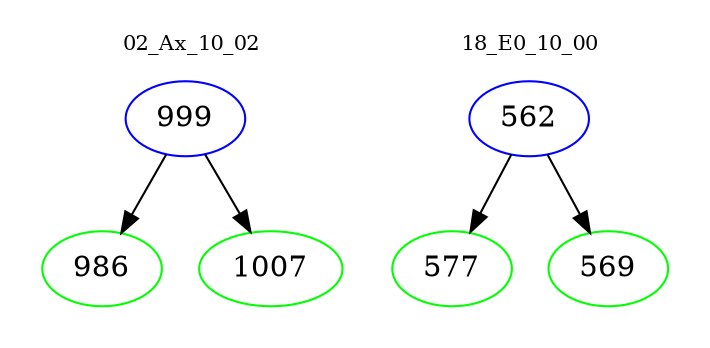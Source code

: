 digraph{
subgraph cluster_0 {
color = white
label = "02_Ax_10_02";
fontsize=10;
T0_999 [label="999", color="blue"]
T0_999 -> T0_986 [color="black"]
T0_986 [label="986", color="green"]
T0_999 -> T0_1007 [color="black"]
T0_1007 [label="1007", color="green"]
}
subgraph cluster_1 {
color = white
label = "18_E0_10_00";
fontsize=10;
T1_562 [label="562", color="blue"]
T1_562 -> T1_577 [color="black"]
T1_577 [label="577", color="green"]
T1_562 -> T1_569 [color="black"]
T1_569 [label="569", color="green"]
}
}
